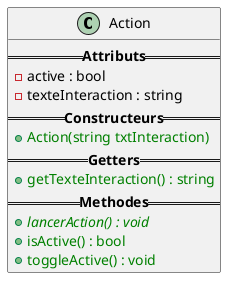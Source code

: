 @startuml
class Action{
    ==<b>Attributs</b>==
        -active : bool
        -texteInteraction : string
    ==<b>Constructeurs</b>==
        +<color:green>Action(string txtInteraction)</color>
    ==<b>Getters</b>==
        +<color:green>getTexteInteraction() : string</color>
    ==<b>Methodes</b>==
        +<color:green>{abstract}lancerAction() : void</color>
        +<color:green>isActive() : bool</color>
        +<color:green>toggleActive() : void</color>
}
@enduml
'f5f8386524a079e5edaa31b0feaba769  src/Action.hpp
'ff27ba35efee73ea4051616ee57d2e7d  src/Action.cpp
